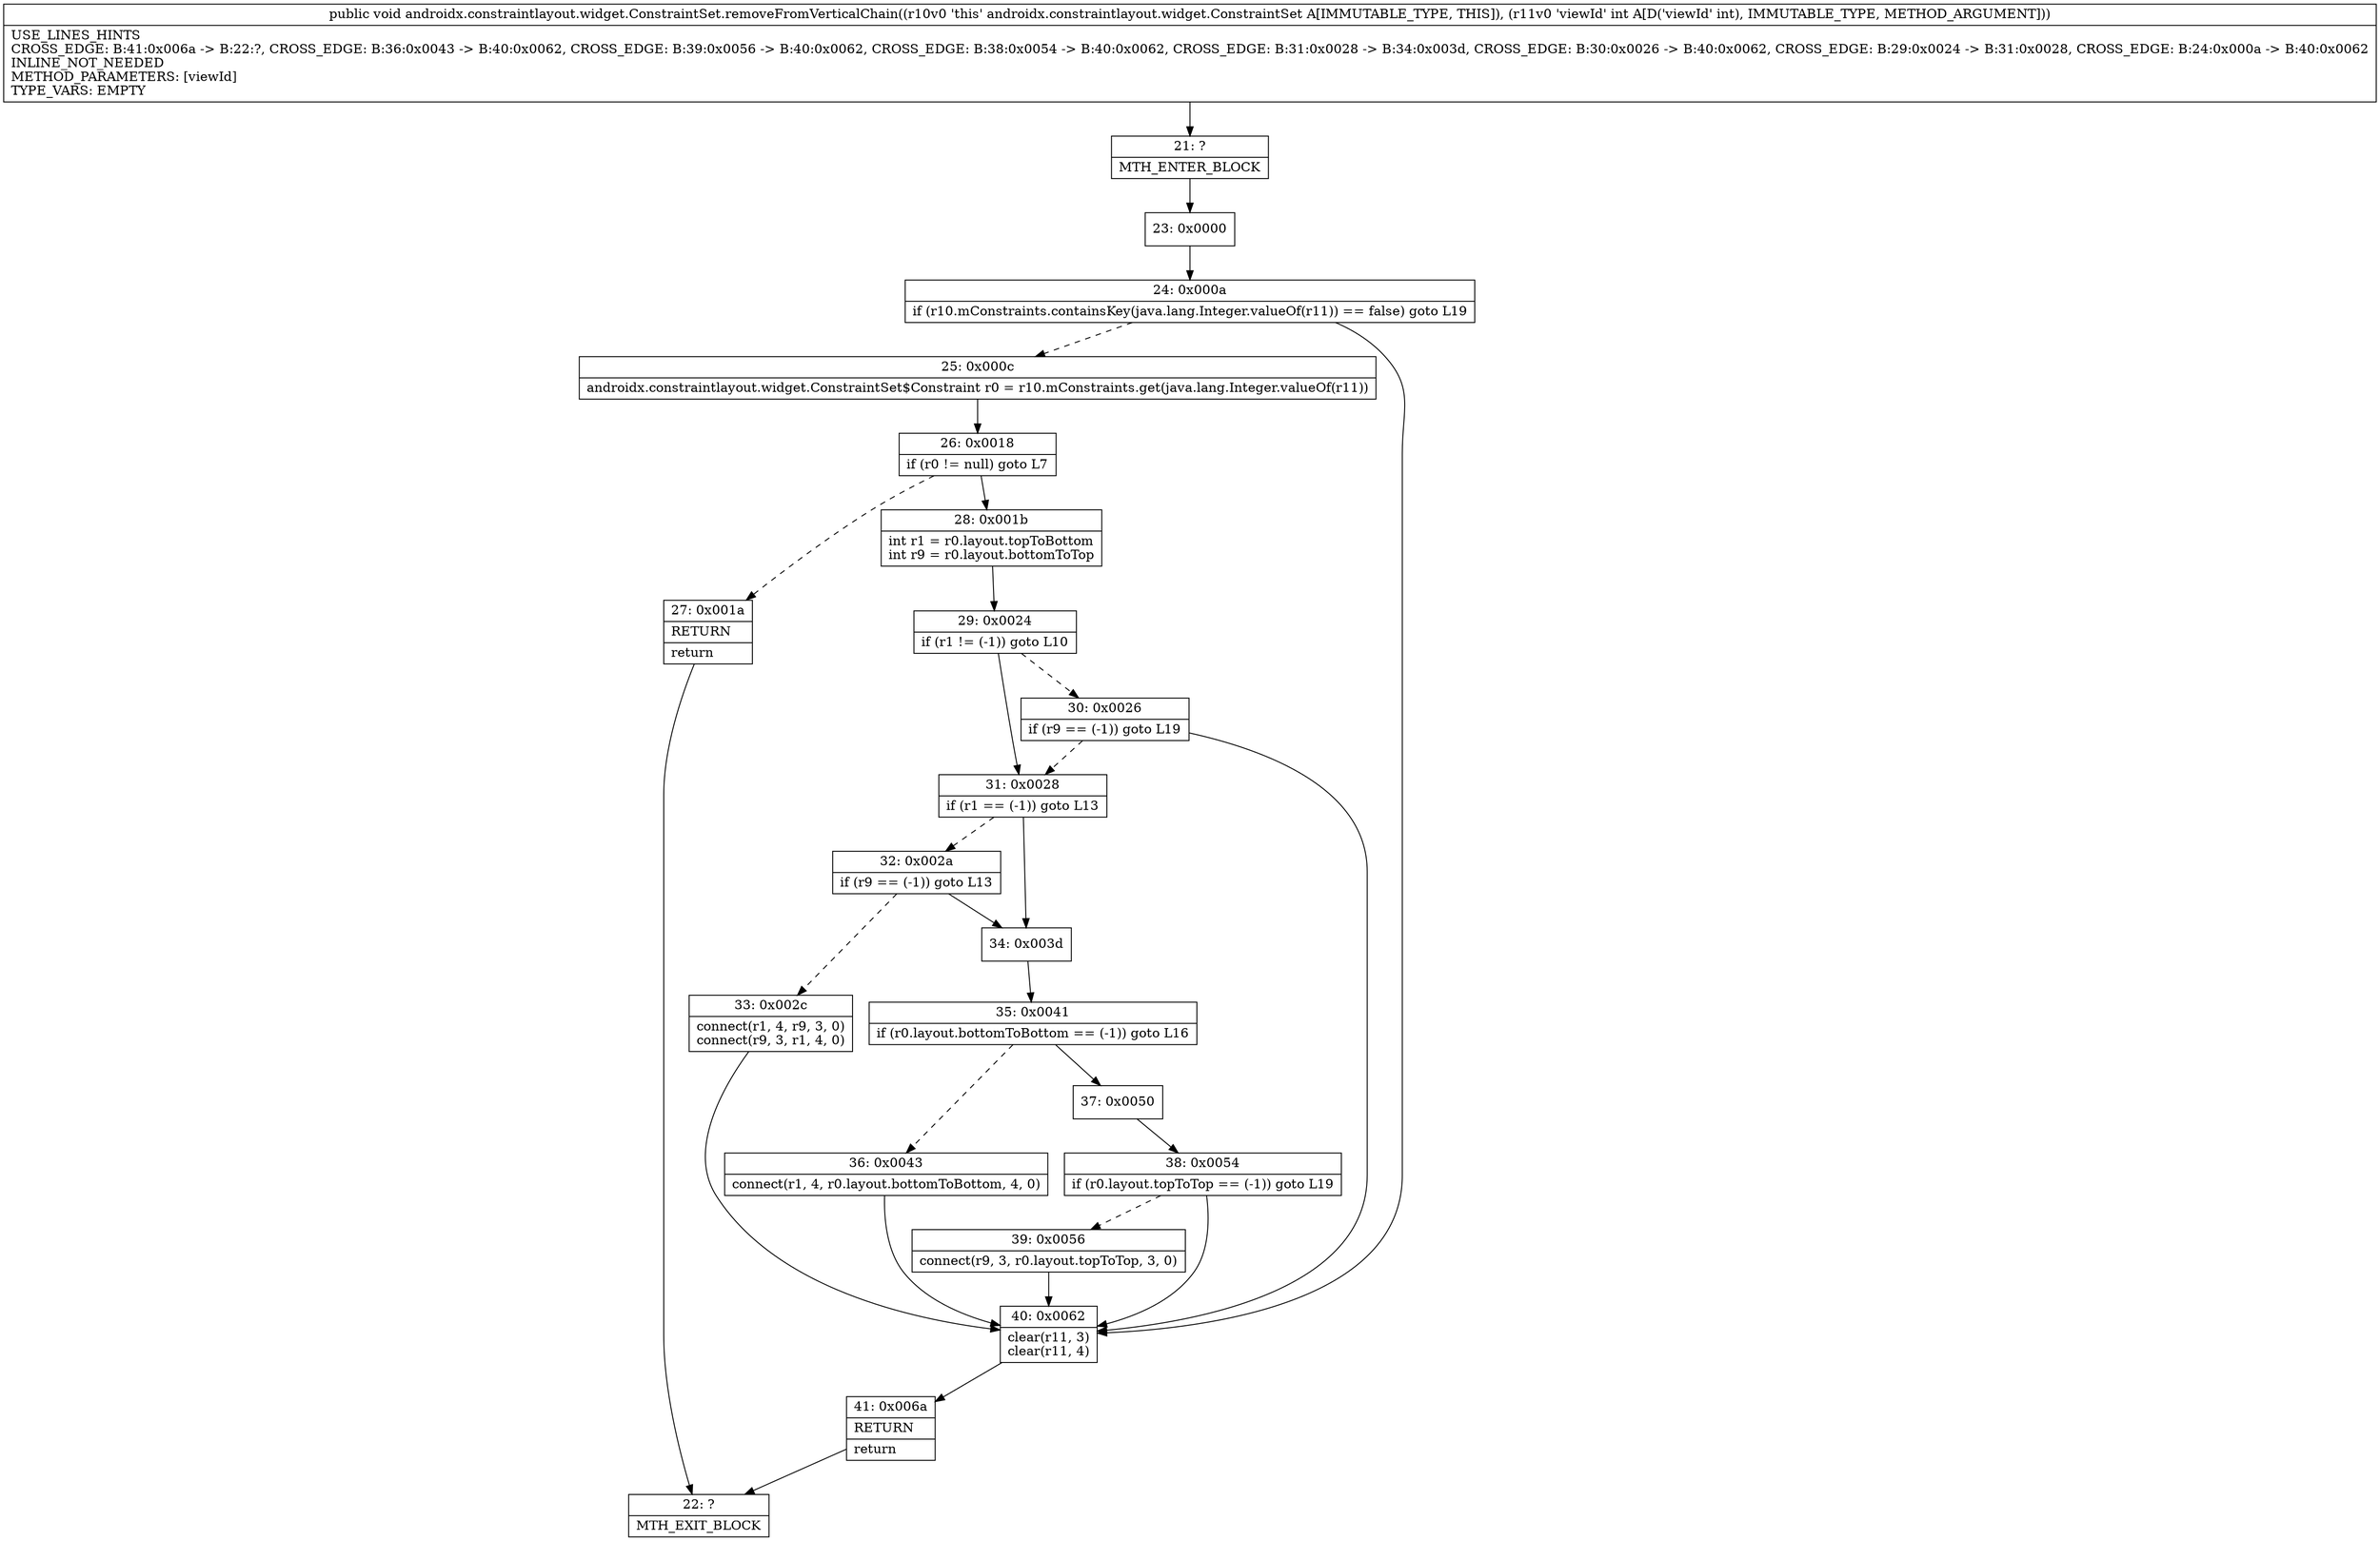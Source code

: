 digraph "CFG forandroidx.constraintlayout.widget.ConstraintSet.removeFromVerticalChain(I)V" {
Node_21 [shape=record,label="{21\:\ ?|MTH_ENTER_BLOCK\l}"];
Node_23 [shape=record,label="{23\:\ 0x0000}"];
Node_24 [shape=record,label="{24\:\ 0x000a|if (r10.mConstraints.containsKey(java.lang.Integer.valueOf(r11)) == false) goto L19\l}"];
Node_25 [shape=record,label="{25\:\ 0x000c|androidx.constraintlayout.widget.ConstraintSet$Constraint r0 = r10.mConstraints.get(java.lang.Integer.valueOf(r11))\l}"];
Node_26 [shape=record,label="{26\:\ 0x0018|if (r0 != null) goto L7\l}"];
Node_27 [shape=record,label="{27\:\ 0x001a|RETURN\l|return\l}"];
Node_22 [shape=record,label="{22\:\ ?|MTH_EXIT_BLOCK\l}"];
Node_28 [shape=record,label="{28\:\ 0x001b|int r1 = r0.layout.topToBottom\lint r9 = r0.layout.bottomToTop\l}"];
Node_29 [shape=record,label="{29\:\ 0x0024|if (r1 != (\-1)) goto L10\l}"];
Node_30 [shape=record,label="{30\:\ 0x0026|if (r9 == (\-1)) goto L19\l}"];
Node_31 [shape=record,label="{31\:\ 0x0028|if (r1 == (\-1)) goto L13\l}"];
Node_32 [shape=record,label="{32\:\ 0x002a|if (r9 == (\-1)) goto L13\l}"];
Node_33 [shape=record,label="{33\:\ 0x002c|connect(r1, 4, r9, 3, 0)\lconnect(r9, 3, r1, 4, 0)\l}"];
Node_34 [shape=record,label="{34\:\ 0x003d}"];
Node_35 [shape=record,label="{35\:\ 0x0041|if (r0.layout.bottomToBottom == (\-1)) goto L16\l}"];
Node_36 [shape=record,label="{36\:\ 0x0043|connect(r1, 4, r0.layout.bottomToBottom, 4, 0)\l}"];
Node_37 [shape=record,label="{37\:\ 0x0050}"];
Node_38 [shape=record,label="{38\:\ 0x0054|if (r0.layout.topToTop == (\-1)) goto L19\l}"];
Node_39 [shape=record,label="{39\:\ 0x0056|connect(r9, 3, r0.layout.topToTop, 3, 0)\l}"];
Node_40 [shape=record,label="{40\:\ 0x0062|clear(r11, 3)\lclear(r11, 4)\l}"];
Node_41 [shape=record,label="{41\:\ 0x006a|RETURN\l|return\l}"];
MethodNode[shape=record,label="{public void androidx.constraintlayout.widget.ConstraintSet.removeFromVerticalChain((r10v0 'this' androidx.constraintlayout.widget.ConstraintSet A[IMMUTABLE_TYPE, THIS]), (r11v0 'viewId' int A[D('viewId' int), IMMUTABLE_TYPE, METHOD_ARGUMENT]))  | USE_LINES_HINTS\lCROSS_EDGE: B:41:0x006a \-\> B:22:?, CROSS_EDGE: B:36:0x0043 \-\> B:40:0x0062, CROSS_EDGE: B:39:0x0056 \-\> B:40:0x0062, CROSS_EDGE: B:38:0x0054 \-\> B:40:0x0062, CROSS_EDGE: B:31:0x0028 \-\> B:34:0x003d, CROSS_EDGE: B:30:0x0026 \-\> B:40:0x0062, CROSS_EDGE: B:29:0x0024 \-\> B:31:0x0028, CROSS_EDGE: B:24:0x000a \-\> B:40:0x0062\lINLINE_NOT_NEEDED\lMETHOD_PARAMETERS: [viewId]\lTYPE_VARS: EMPTY\l}"];
MethodNode -> Node_21;Node_21 -> Node_23;
Node_23 -> Node_24;
Node_24 -> Node_25[style=dashed];
Node_24 -> Node_40;
Node_25 -> Node_26;
Node_26 -> Node_27[style=dashed];
Node_26 -> Node_28;
Node_27 -> Node_22;
Node_28 -> Node_29;
Node_29 -> Node_30[style=dashed];
Node_29 -> Node_31;
Node_30 -> Node_31[style=dashed];
Node_30 -> Node_40;
Node_31 -> Node_32[style=dashed];
Node_31 -> Node_34;
Node_32 -> Node_33[style=dashed];
Node_32 -> Node_34;
Node_33 -> Node_40;
Node_34 -> Node_35;
Node_35 -> Node_36[style=dashed];
Node_35 -> Node_37;
Node_36 -> Node_40;
Node_37 -> Node_38;
Node_38 -> Node_39[style=dashed];
Node_38 -> Node_40;
Node_39 -> Node_40;
Node_40 -> Node_41;
Node_41 -> Node_22;
}

